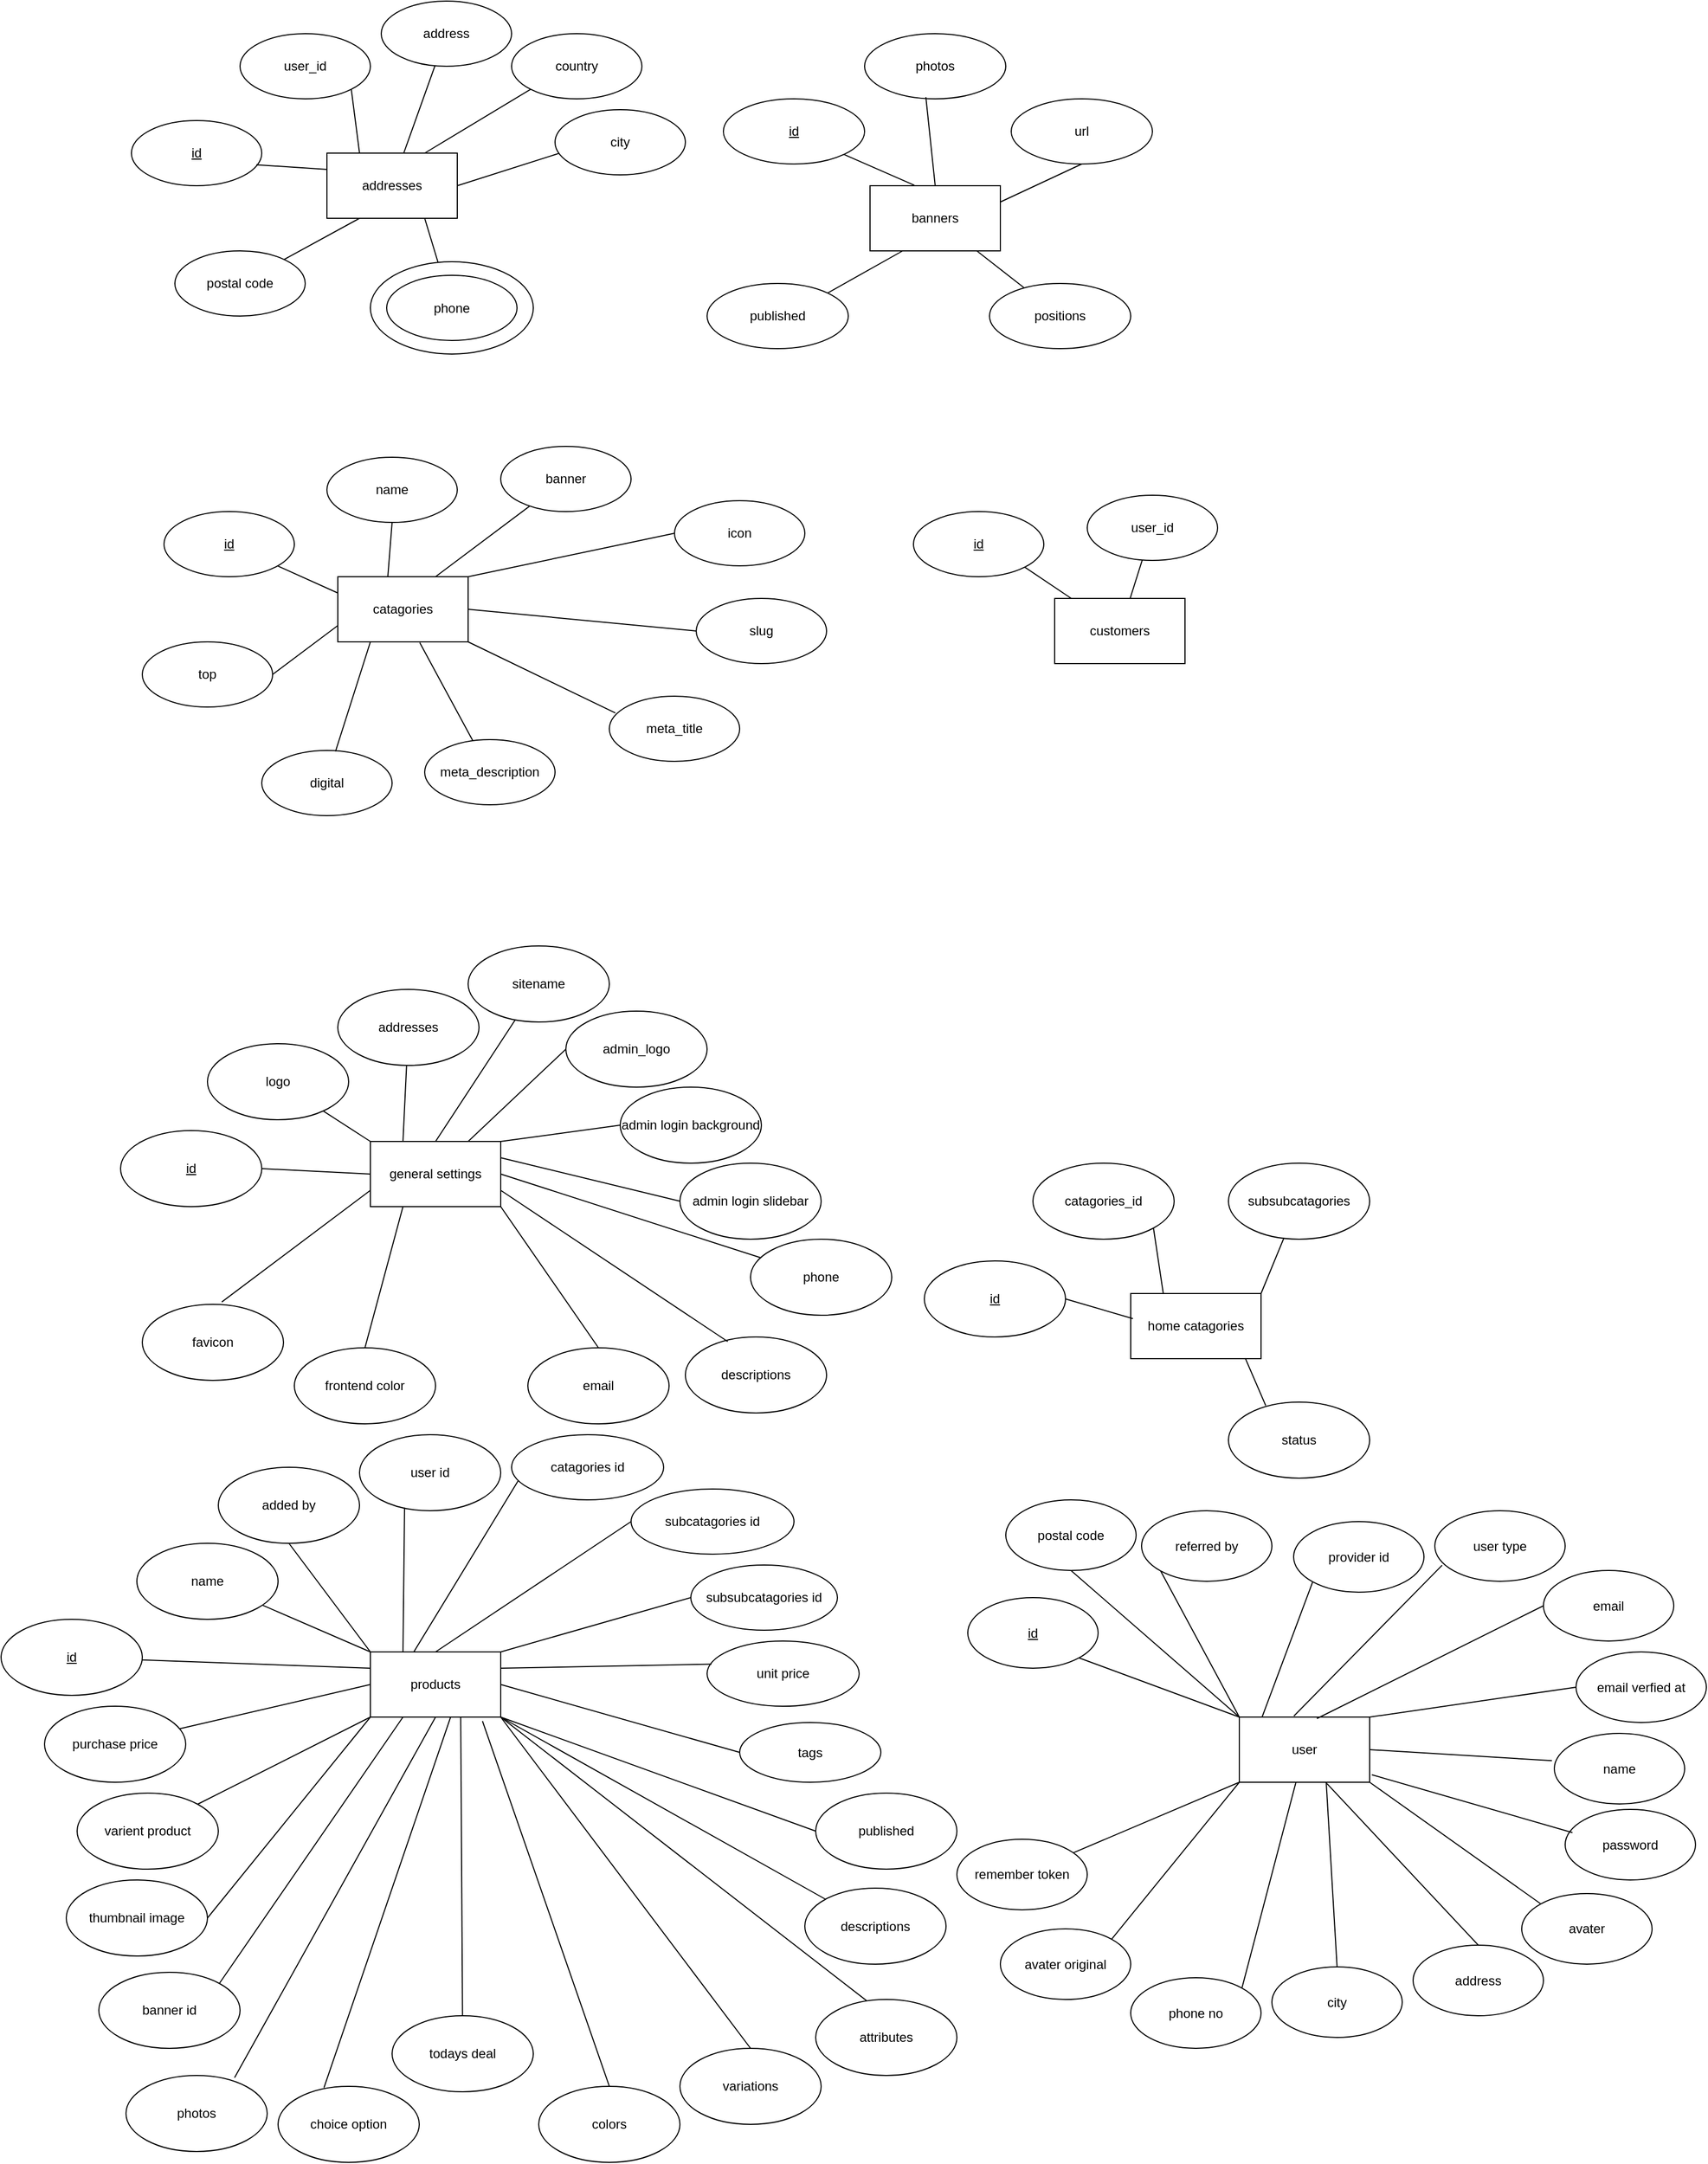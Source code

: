 <mxfile version="13.7.3" type="github">
  <diagram id="f7K92m8lPwK_zH6lzFKC" name="Page-1">
    <mxGraphModel dx="2148" dy="2531" grid="1" gridSize="10" guides="1" tooltips="1" connect="1" arrows="1" fold="1" page="1" pageScale="1" pageWidth="1200" pageHeight="1920" math="0" shadow="0">
      <root>
        <mxCell id="0" />
        <mxCell id="1" parent="0" />
        <mxCell id="Ezx1aa0zkLy5vHlaYmTx-1" value="addresses" style="rounded=0;whiteSpace=wrap;html=1;" vertex="1" parent="1">
          <mxGeometry x="210" y="110" width="120" height="60" as="geometry" />
        </mxCell>
        <mxCell id="Ezx1aa0zkLy5vHlaYmTx-2" value="&lt;u&gt;id&lt;/u&gt;" style="ellipse;whiteSpace=wrap;html=1;" vertex="1" parent="1">
          <mxGeometry x="30" y="80" width="120" height="60" as="geometry" />
        </mxCell>
        <mxCell id="Ezx1aa0zkLy5vHlaYmTx-3" value="user_id" style="ellipse;whiteSpace=wrap;html=1;" vertex="1" parent="1">
          <mxGeometry x="130" width="120" height="60" as="geometry" />
        </mxCell>
        <mxCell id="Ezx1aa0zkLy5vHlaYmTx-4" value="address" style="ellipse;whiteSpace=wrap;html=1;" vertex="1" parent="1">
          <mxGeometry x="260" y="-30" width="120" height="60" as="geometry" />
        </mxCell>
        <mxCell id="Ezx1aa0zkLy5vHlaYmTx-5" value="country" style="ellipse;whiteSpace=wrap;html=1;" vertex="1" parent="1">
          <mxGeometry x="380" width="120" height="60" as="geometry" />
        </mxCell>
        <mxCell id="Ezx1aa0zkLy5vHlaYmTx-6" value="city" style="ellipse;whiteSpace=wrap;html=1;" vertex="1" parent="1">
          <mxGeometry x="420" y="70" width="120" height="60" as="geometry" />
        </mxCell>
        <mxCell id="Ezx1aa0zkLy5vHlaYmTx-7" value="postal code" style="ellipse;whiteSpace=wrap;html=1;" vertex="1" parent="1">
          <mxGeometry x="70" y="200" width="120" height="60" as="geometry" />
        </mxCell>
        <mxCell id="Ezx1aa0zkLy5vHlaYmTx-10" value="" style="group" vertex="1" connectable="0" parent="1">
          <mxGeometry x="250" y="210" width="150" height="85" as="geometry" />
        </mxCell>
        <mxCell id="Ezx1aa0zkLy5vHlaYmTx-9" value="" style="ellipse;whiteSpace=wrap;html=1;" vertex="1" parent="Ezx1aa0zkLy5vHlaYmTx-10">
          <mxGeometry width="150" height="85" as="geometry" />
        </mxCell>
        <mxCell id="Ezx1aa0zkLy5vHlaYmTx-8" value="phone" style="ellipse;whiteSpace=wrap;html=1;" vertex="1" parent="Ezx1aa0zkLy5vHlaYmTx-10">
          <mxGeometry x="15" y="12.5" width="120" height="60" as="geometry" />
        </mxCell>
        <mxCell id="Ezx1aa0zkLy5vHlaYmTx-13" value="banners" style="rounded=0;whiteSpace=wrap;html=1;" vertex="1" parent="1">
          <mxGeometry x="710" y="140" width="120" height="60" as="geometry" />
        </mxCell>
        <mxCell id="Ezx1aa0zkLy5vHlaYmTx-14" value="&lt;u&gt;id&lt;/u&gt;" style="ellipse;whiteSpace=wrap;html=1;" vertex="1" parent="1">
          <mxGeometry x="575" y="60" width="130" height="60" as="geometry" />
        </mxCell>
        <mxCell id="Ezx1aa0zkLy5vHlaYmTx-15" value="photos" style="ellipse;whiteSpace=wrap;html=1;" vertex="1" parent="1">
          <mxGeometry x="705" width="130" height="60" as="geometry" />
        </mxCell>
        <mxCell id="Ezx1aa0zkLy5vHlaYmTx-16" value="url" style="ellipse;whiteSpace=wrap;html=1;" vertex="1" parent="1">
          <mxGeometry x="840" y="60" width="130" height="60" as="geometry" />
        </mxCell>
        <mxCell id="Ezx1aa0zkLy5vHlaYmTx-17" value="positions" style="ellipse;whiteSpace=wrap;html=1;" vertex="1" parent="1">
          <mxGeometry x="820" y="230" width="130" height="60" as="geometry" />
        </mxCell>
        <mxCell id="Ezx1aa0zkLy5vHlaYmTx-18" value="published" style="ellipse;whiteSpace=wrap;html=1;" vertex="1" parent="1">
          <mxGeometry x="560" y="230" width="130" height="60" as="geometry" />
        </mxCell>
        <mxCell id="Ezx1aa0zkLy5vHlaYmTx-19" value="catagories" style="rounded=0;whiteSpace=wrap;html=1;" vertex="1" parent="1">
          <mxGeometry x="220" y="500" width="120" height="60" as="geometry" />
        </mxCell>
        <mxCell id="Ezx1aa0zkLy5vHlaYmTx-20" value="&lt;u&gt;id&lt;/u&gt;" style="ellipse;whiteSpace=wrap;html=1;" vertex="1" parent="1">
          <mxGeometry x="60" y="440" width="120" height="60" as="geometry" />
        </mxCell>
        <mxCell id="Ezx1aa0zkLy5vHlaYmTx-21" value="name" style="ellipse;whiteSpace=wrap;html=1;" vertex="1" parent="1">
          <mxGeometry x="210" y="390" width="120" height="60" as="geometry" />
        </mxCell>
        <mxCell id="Ezx1aa0zkLy5vHlaYmTx-22" value="banner" style="ellipse;whiteSpace=wrap;html=1;" vertex="1" parent="1">
          <mxGeometry x="370" y="380" width="120" height="60" as="geometry" />
        </mxCell>
        <mxCell id="Ezx1aa0zkLy5vHlaYmTx-23" value="icon" style="ellipse;whiteSpace=wrap;html=1;" vertex="1" parent="1">
          <mxGeometry x="530" y="430" width="120" height="60" as="geometry" />
        </mxCell>
        <mxCell id="Ezx1aa0zkLy5vHlaYmTx-24" value="slug" style="ellipse;whiteSpace=wrap;html=1;" vertex="1" parent="1">
          <mxGeometry x="550" y="520" width="120" height="60" as="geometry" />
        </mxCell>
        <mxCell id="Ezx1aa0zkLy5vHlaYmTx-25" value="meta_title" style="ellipse;whiteSpace=wrap;html=1;" vertex="1" parent="1">
          <mxGeometry x="470" y="610" width="120" height="60" as="geometry" />
        </mxCell>
        <mxCell id="Ezx1aa0zkLy5vHlaYmTx-26" value="meta_description" style="ellipse;whiteSpace=wrap;html=1;" vertex="1" parent="1">
          <mxGeometry x="300" y="650" width="120" height="60" as="geometry" />
        </mxCell>
        <mxCell id="Ezx1aa0zkLy5vHlaYmTx-27" value="digital" style="ellipse;whiteSpace=wrap;html=1;" vertex="1" parent="1">
          <mxGeometry x="150" y="660" width="120" height="60" as="geometry" />
        </mxCell>
        <mxCell id="Ezx1aa0zkLy5vHlaYmTx-28" value="top" style="ellipse;whiteSpace=wrap;html=1;" vertex="1" parent="1">
          <mxGeometry x="40" y="560" width="120" height="60" as="geometry" />
        </mxCell>
        <mxCell id="Ezx1aa0zkLy5vHlaYmTx-41" value="customers" style="rounded=0;whiteSpace=wrap;html=1;" vertex="1" parent="1">
          <mxGeometry x="880" y="520" width="120" height="60" as="geometry" />
        </mxCell>
        <mxCell id="Ezx1aa0zkLy5vHlaYmTx-42" value="&lt;u&gt;id&lt;/u&gt;" style="ellipse;whiteSpace=wrap;html=1;" vertex="1" parent="1">
          <mxGeometry x="750" y="440" width="120" height="60" as="geometry" />
        </mxCell>
        <mxCell id="Ezx1aa0zkLy5vHlaYmTx-43" value="user_id" style="ellipse;whiteSpace=wrap;html=1;" vertex="1" parent="1">
          <mxGeometry x="910" y="425" width="120" height="60" as="geometry" />
        </mxCell>
        <mxCell id="Ezx1aa0zkLy5vHlaYmTx-46" value="general settings" style="rounded=0;whiteSpace=wrap;html=1;" vertex="1" parent="1">
          <mxGeometry x="250" y="1020" width="120" height="60" as="geometry" />
        </mxCell>
        <mxCell id="Ezx1aa0zkLy5vHlaYmTx-47" value="&lt;u&gt;id&lt;/u&gt;" style="ellipse;whiteSpace=wrap;html=1;" vertex="1" parent="1">
          <mxGeometry x="20" y="1010" width="130" height="70" as="geometry" />
        </mxCell>
        <mxCell id="Ezx1aa0zkLy5vHlaYmTx-48" value="logo" style="ellipse;whiteSpace=wrap;html=1;" vertex="1" parent="1">
          <mxGeometry x="100" y="930" width="130" height="70" as="geometry" />
        </mxCell>
        <mxCell id="Ezx1aa0zkLy5vHlaYmTx-49" value="addresses" style="ellipse;whiteSpace=wrap;html=1;" vertex="1" parent="1">
          <mxGeometry x="220" y="880" width="130" height="70" as="geometry" />
        </mxCell>
        <mxCell id="Ezx1aa0zkLy5vHlaYmTx-50" value="sitename" style="ellipse;whiteSpace=wrap;html=1;" vertex="1" parent="1">
          <mxGeometry x="340" y="840" width="130" height="70" as="geometry" />
        </mxCell>
        <mxCell id="Ezx1aa0zkLy5vHlaYmTx-51" value="admin login slidebar" style="ellipse;whiteSpace=wrap;html=1;" vertex="1" parent="1">
          <mxGeometry x="535" y="1040" width="130" height="70" as="geometry" />
        </mxCell>
        <mxCell id="Ezx1aa0zkLy5vHlaYmTx-52" value="admin_logo" style="ellipse;whiteSpace=wrap;html=1;" vertex="1" parent="1">
          <mxGeometry x="430" y="900" width="130" height="70" as="geometry" />
        </mxCell>
        <mxCell id="Ezx1aa0zkLy5vHlaYmTx-53" value="admin login background" style="ellipse;whiteSpace=wrap;html=1;" vertex="1" parent="1">
          <mxGeometry x="480" y="970" width="130" height="70" as="geometry" />
        </mxCell>
        <mxCell id="Ezx1aa0zkLy5vHlaYmTx-54" value="phone" style="ellipse;whiteSpace=wrap;html=1;" vertex="1" parent="1">
          <mxGeometry x="600" y="1110" width="130" height="70" as="geometry" />
        </mxCell>
        <mxCell id="Ezx1aa0zkLy5vHlaYmTx-55" value="email" style="ellipse;whiteSpace=wrap;html=1;" vertex="1" parent="1">
          <mxGeometry x="395" y="1210" width="130" height="70" as="geometry" />
        </mxCell>
        <mxCell id="Ezx1aa0zkLy5vHlaYmTx-56" value="favicon" style="ellipse;whiteSpace=wrap;html=1;" vertex="1" parent="1">
          <mxGeometry x="40" y="1170" width="130" height="70" as="geometry" />
        </mxCell>
        <mxCell id="Ezx1aa0zkLy5vHlaYmTx-57" value="frontend color" style="ellipse;whiteSpace=wrap;html=1;" vertex="1" parent="1">
          <mxGeometry x="180" y="1210" width="130" height="70" as="geometry" />
        </mxCell>
        <mxCell id="Ezx1aa0zkLy5vHlaYmTx-58" value="home catagories" style="rounded=0;whiteSpace=wrap;html=1;" vertex="1" parent="1">
          <mxGeometry x="950" y="1160" width="120" height="60" as="geometry" />
        </mxCell>
        <mxCell id="Ezx1aa0zkLy5vHlaYmTx-59" value="&lt;u&gt;id&lt;/u&gt;" style="ellipse;whiteSpace=wrap;html=1;" vertex="1" parent="1">
          <mxGeometry x="760" y="1130" width="130" height="70" as="geometry" />
        </mxCell>
        <mxCell id="Ezx1aa0zkLy5vHlaYmTx-60" value="catagories_id" style="ellipse;whiteSpace=wrap;html=1;" vertex="1" parent="1">
          <mxGeometry x="860" y="1040" width="130" height="70" as="geometry" />
        </mxCell>
        <mxCell id="Ezx1aa0zkLy5vHlaYmTx-61" value="subsubcatagories" style="ellipse;whiteSpace=wrap;html=1;" vertex="1" parent="1">
          <mxGeometry x="1040" y="1040" width="130" height="70" as="geometry" />
        </mxCell>
        <mxCell id="Ezx1aa0zkLy5vHlaYmTx-62" value="status" style="ellipse;whiteSpace=wrap;html=1;" vertex="1" parent="1">
          <mxGeometry x="1040" y="1260" width="130" height="70" as="geometry" />
        </mxCell>
        <mxCell id="Ezx1aa0zkLy5vHlaYmTx-63" value="products" style="rounded=0;whiteSpace=wrap;html=1;" vertex="1" parent="1">
          <mxGeometry x="250" y="1490" width="120" height="60" as="geometry" />
        </mxCell>
        <mxCell id="Ezx1aa0zkLy5vHlaYmTx-64" value="&lt;u&gt;id&lt;/u&gt;" style="ellipse;whiteSpace=wrap;html=1;" vertex="1" parent="1">
          <mxGeometry x="-90" y="1460" width="130" height="70" as="geometry" />
        </mxCell>
        <mxCell id="Ezx1aa0zkLy5vHlaYmTx-65" value="name" style="ellipse;whiteSpace=wrap;html=1;" vertex="1" parent="1">
          <mxGeometry x="35" y="1390" width="130" height="70" as="geometry" />
        </mxCell>
        <mxCell id="Ezx1aa0zkLy5vHlaYmTx-66" value="added by" style="ellipse;whiteSpace=wrap;html=1;" vertex="1" parent="1">
          <mxGeometry x="110" y="1320" width="130" height="70" as="geometry" />
        </mxCell>
        <mxCell id="Ezx1aa0zkLy5vHlaYmTx-67" value="user id" style="ellipse;whiteSpace=wrap;html=1;" vertex="1" parent="1">
          <mxGeometry x="240" y="1290" width="130" height="70" as="geometry" />
        </mxCell>
        <mxCell id="Ezx1aa0zkLy5vHlaYmTx-68" value="catagories id" style="ellipse;whiteSpace=wrap;html=1;" vertex="1" parent="1">
          <mxGeometry x="380" y="1290" width="140" height="60" as="geometry" />
        </mxCell>
        <mxCell id="Ezx1aa0zkLy5vHlaYmTx-69" value="subcatagories id" style="ellipse;whiteSpace=wrap;html=1;" vertex="1" parent="1">
          <mxGeometry x="490" y="1340" width="150" height="60" as="geometry" />
        </mxCell>
        <mxCell id="Ezx1aa0zkLy5vHlaYmTx-70" value="subsubcatagories id" style="ellipse;whiteSpace=wrap;html=1;" vertex="1" parent="1">
          <mxGeometry x="545" y="1410" width="135" height="60" as="geometry" />
        </mxCell>
        <mxCell id="Ezx1aa0zkLy5vHlaYmTx-71" value="unit price" style="ellipse;whiteSpace=wrap;html=1;" vertex="1" parent="1">
          <mxGeometry x="560" y="1480" width="140" height="60" as="geometry" />
        </mxCell>
        <mxCell id="Ezx1aa0zkLy5vHlaYmTx-72" value="attributes" style="ellipse;whiteSpace=wrap;html=1;" vertex="1" parent="1">
          <mxGeometry x="660" y="1810" width="130" height="70" as="geometry" />
        </mxCell>
        <mxCell id="Ezx1aa0zkLy5vHlaYmTx-73" value="colors" style="ellipse;whiteSpace=wrap;html=1;" vertex="1" parent="1">
          <mxGeometry x="405" y="1890" width="130" height="70" as="geometry" />
        </mxCell>
        <mxCell id="Ezx1aa0zkLy5vHlaYmTx-74" value="todays deal" style="ellipse;whiteSpace=wrap;html=1;" vertex="1" parent="1">
          <mxGeometry x="270" y="1825" width="130" height="70" as="geometry" />
        </mxCell>
        <mxCell id="Ezx1aa0zkLy5vHlaYmTx-75" value="photos" style="ellipse;whiteSpace=wrap;html=1;" vertex="1" parent="1">
          <mxGeometry x="25" y="1880" width="130" height="70" as="geometry" />
        </mxCell>
        <mxCell id="Ezx1aa0zkLy5vHlaYmTx-76" value="variations" style="ellipse;whiteSpace=wrap;html=1;" vertex="1" parent="1">
          <mxGeometry x="535" y="1855" width="130" height="70" as="geometry" />
        </mxCell>
        <mxCell id="Ezx1aa0zkLy5vHlaYmTx-77" value="choice option" style="ellipse;whiteSpace=wrap;html=1;" vertex="1" parent="1">
          <mxGeometry x="165" y="1890" width="130" height="70" as="geometry" />
        </mxCell>
        <mxCell id="Ezx1aa0zkLy5vHlaYmTx-78" value="published" style="ellipse;whiteSpace=wrap;html=1;" vertex="1" parent="1">
          <mxGeometry x="660" y="1620" width="130" height="70" as="geometry" />
        </mxCell>
        <mxCell id="Ezx1aa0zkLy5vHlaYmTx-79" value="varient product" style="ellipse;whiteSpace=wrap;html=1;" vertex="1" parent="1">
          <mxGeometry x="-20" y="1620" width="130" height="70" as="geometry" />
        </mxCell>
        <mxCell id="Ezx1aa0zkLy5vHlaYmTx-80" value="banner id" style="ellipse;whiteSpace=wrap;html=1;" vertex="1" parent="1">
          <mxGeometry y="1785" width="130" height="70" as="geometry" />
        </mxCell>
        <mxCell id="Ezx1aa0zkLy5vHlaYmTx-81" value="thumbnail image" style="ellipse;whiteSpace=wrap;html=1;" vertex="1" parent="1">
          <mxGeometry x="-30" y="1700" width="130" height="70" as="geometry" />
        </mxCell>
        <mxCell id="Ezx1aa0zkLy5vHlaYmTx-82" value="purchase price " style="ellipse;whiteSpace=wrap;html=1;" vertex="1" parent="1">
          <mxGeometry x="-50" y="1540" width="130" height="70" as="geometry" />
        </mxCell>
        <mxCell id="Ezx1aa0zkLy5vHlaYmTx-83" value="descriptions" style="ellipse;whiteSpace=wrap;html=1;" vertex="1" parent="1">
          <mxGeometry x="540" y="1200" width="130" height="70" as="geometry" />
        </mxCell>
        <mxCell id="Ezx1aa0zkLy5vHlaYmTx-84" value="tags" style="ellipse;whiteSpace=wrap;html=1;" vertex="1" parent="1">
          <mxGeometry x="590" y="1555" width="130" height="55" as="geometry" />
        </mxCell>
        <mxCell id="Ezx1aa0zkLy5vHlaYmTx-85" value="user" style="rounded=0;whiteSpace=wrap;html=1;" vertex="1" parent="1">
          <mxGeometry x="1050" y="1550" width="120" height="60" as="geometry" />
        </mxCell>
        <mxCell id="Ezx1aa0zkLy5vHlaYmTx-86" value="&lt;u&gt;id&lt;/u&gt;" style="ellipse;whiteSpace=wrap;html=1;" vertex="1" parent="1">
          <mxGeometry x="800" y="1440" width="120" height="65" as="geometry" />
        </mxCell>
        <mxCell id="Ezx1aa0zkLy5vHlaYmTx-87" value="postal code " style="ellipse;whiteSpace=wrap;html=1;" vertex="1" parent="1">
          <mxGeometry x="835" y="1350" width="120" height="65" as="geometry" />
        </mxCell>
        <mxCell id="Ezx1aa0zkLy5vHlaYmTx-88" value="referred by" style="ellipse;whiteSpace=wrap;html=1;" vertex="1" parent="1">
          <mxGeometry x="960" y="1360" width="120" height="65" as="geometry" />
        </mxCell>
        <mxCell id="Ezx1aa0zkLy5vHlaYmTx-89" value="provider id" style="ellipse;whiteSpace=wrap;html=1;" vertex="1" parent="1">
          <mxGeometry x="1100" y="1370" width="120" height="65" as="geometry" />
        </mxCell>
        <mxCell id="Ezx1aa0zkLy5vHlaYmTx-90" value="user type" style="ellipse;whiteSpace=wrap;html=1;" vertex="1" parent="1">
          <mxGeometry x="1230" y="1360" width="120" height="65" as="geometry" />
        </mxCell>
        <mxCell id="Ezx1aa0zkLy5vHlaYmTx-91" value="name" style="ellipse;whiteSpace=wrap;html=1;" vertex="1" parent="1">
          <mxGeometry x="1340" y="1565" width="120" height="65" as="geometry" />
        </mxCell>
        <mxCell id="Ezx1aa0zkLy5vHlaYmTx-92" value="avater" style="ellipse;whiteSpace=wrap;html=1;" vertex="1" parent="1">
          <mxGeometry x="1310" y="1712.5" width="120" height="65" as="geometry" />
        </mxCell>
        <mxCell id="Ezx1aa0zkLy5vHlaYmTx-93" value="address" style="ellipse;whiteSpace=wrap;html=1;" vertex="1" parent="1">
          <mxGeometry x="1210" y="1760" width="120" height="65" as="geometry" />
        </mxCell>
        <mxCell id="Ezx1aa0zkLy5vHlaYmTx-94" value="city" style="ellipse;whiteSpace=wrap;html=1;" vertex="1" parent="1">
          <mxGeometry x="1080" y="1780" width="120" height="65" as="geometry" />
        </mxCell>
        <mxCell id="Ezx1aa0zkLy5vHlaYmTx-95" value="remember token" style="ellipse;whiteSpace=wrap;html=1;" vertex="1" parent="1">
          <mxGeometry x="790" y="1662.5" width="120" height="65" as="geometry" />
        </mxCell>
        <mxCell id="Ezx1aa0zkLy5vHlaYmTx-96" value="phone no" style="ellipse;whiteSpace=wrap;html=1;" vertex="1" parent="1">
          <mxGeometry x="950" y="1790" width="120" height="65" as="geometry" />
        </mxCell>
        <mxCell id="Ezx1aa0zkLy5vHlaYmTx-97" value="avater original" style="ellipse;whiteSpace=wrap;html=1;" vertex="1" parent="1">
          <mxGeometry x="830" y="1745" width="120" height="65" as="geometry" />
        </mxCell>
        <mxCell id="Ezx1aa0zkLy5vHlaYmTx-99" value="email verfied at" style="ellipse;whiteSpace=wrap;html=1;" vertex="1" parent="1">
          <mxGeometry x="1360" y="1490" width="120" height="65" as="geometry" />
        </mxCell>
        <mxCell id="Ezx1aa0zkLy5vHlaYmTx-100" value="email" style="ellipse;whiteSpace=wrap;html=1;" vertex="1" parent="1">
          <mxGeometry x="1330" y="1415" width="120" height="65" as="geometry" />
        </mxCell>
        <mxCell id="Ezx1aa0zkLy5vHlaYmTx-101" value="password" style="ellipse;whiteSpace=wrap;html=1;" vertex="1" parent="1">
          <mxGeometry x="1350" y="1635" width="120" height="65" as="geometry" />
        </mxCell>
        <mxCell id="Ezx1aa0zkLy5vHlaYmTx-109" value="" style="endArrow=none;html=1;entryX=0.75;entryY=1;entryDx=0;entryDy=0;" edge="1" parent="1" source="Ezx1aa0zkLy5vHlaYmTx-9" target="Ezx1aa0zkLy5vHlaYmTx-1">
          <mxGeometry width="50" height="50" relative="1" as="geometry">
            <mxPoint x="390" y="310" as="sourcePoint" />
            <mxPoint x="440" y="260" as="targetPoint" />
          </mxGeometry>
        </mxCell>
        <mxCell id="Ezx1aa0zkLy5vHlaYmTx-110" value="" style="endArrow=none;html=1;entryX=0.25;entryY=1;entryDx=0;entryDy=0;" edge="1" parent="1" source="Ezx1aa0zkLy5vHlaYmTx-7" target="Ezx1aa0zkLy5vHlaYmTx-1">
          <mxGeometry width="50" height="50" relative="1" as="geometry">
            <mxPoint x="390" y="310" as="sourcePoint" />
            <mxPoint x="440" y="260" as="targetPoint" />
          </mxGeometry>
        </mxCell>
        <mxCell id="Ezx1aa0zkLy5vHlaYmTx-111" value="" style="endArrow=none;html=1;entryX=0;entryY=0.25;entryDx=0;entryDy=0;exitX=0.958;exitY=0.679;exitDx=0;exitDy=0;exitPerimeter=0;" edge="1" parent="1" source="Ezx1aa0zkLy5vHlaYmTx-2" target="Ezx1aa0zkLy5vHlaYmTx-1">
          <mxGeometry width="50" height="50" relative="1" as="geometry">
            <mxPoint x="150" y="150" as="sourcePoint" />
            <mxPoint x="200" y="100" as="targetPoint" />
          </mxGeometry>
        </mxCell>
        <mxCell id="Ezx1aa0zkLy5vHlaYmTx-112" value="" style="endArrow=none;html=1;entryX=0.031;entryY=0.67;entryDx=0;entryDy=0;entryPerimeter=0;exitX=1;exitY=0.5;exitDx=0;exitDy=0;" edge="1" parent="1" source="Ezx1aa0zkLy5vHlaYmTx-1" target="Ezx1aa0zkLy5vHlaYmTx-6">
          <mxGeometry width="50" height="50" relative="1" as="geometry">
            <mxPoint x="390" y="310" as="sourcePoint" />
            <mxPoint x="440" y="260" as="targetPoint" />
          </mxGeometry>
        </mxCell>
        <mxCell id="Ezx1aa0zkLy5vHlaYmTx-113" value="" style="endArrow=none;html=1;entryX=0;entryY=1;entryDx=0;entryDy=0;exitX=0.75;exitY=0;exitDx=0;exitDy=0;" edge="1" parent="1" source="Ezx1aa0zkLy5vHlaYmTx-1" target="Ezx1aa0zkLy5vHlaYmTx-5">
          <mxGeometry width="50" height="50" relative="1" as="geometry">
            <mxPoint x="390" y="310" as="sourcePoint" />
            <mxPoint x="440" y="260" as="targetPoint" />
          </mxGeometry>
        </mxCell>
        <mxCell id="Ezx1aa0zkLy5vHlaYmTx-114" value="" style="endArrow=none;html=1;entryX=1;entryY=1;entryDx=0;entryDy=0;exitX=0.25;exitY=0;exitDx=0;exitDy=0;" edge="1" parent="1" source="Ezx1aa0zkLy5vHlaYmTx-1" target="Ezx1aa0zkLy5vHlaYmTx-3">
          <mxGeometry width="50" height="50" relative="1" as="geometry">
            <mxPoint x="390" y="310" as="sourcePoint" />
            <mxPoint x="440" y="260" as="targetPoint" />
          </mxGeometry>
        </mxCell>
        <mxCell id="Ezx1aa0zkLy5vHlaYmTx-115" value="" style="endArrow=none;html=1;" edge="1" parent="1" source="Ezx1aa0zkLy5vHlaYmTx-1" target="Ezx1aa0zkLy5vHlaYmTx-4">
          <mxGeometry width="50" height="50" relative="1" as="geometry">
            <mxPoint x="390" y="310" as="sourcePoint" />
            <mxPoint x="440" y="260" as="targetPoint" />
          </mxGeometry>
        </mxCell>
        <mxCell id="Ezx1aa0zkLy5vHlaYmTx-116" value="" style="endArrow=none;html=1;entryX=0.25;entryY=1;entryDx=0;entryDy=0;exitX=1;exitY=0;exitDx=0;exitDy=0;" edge="1" parent="1" source="Ezx1aa0zkLy5vHlaYmTx-18" target="Ezx1aa0zkLy5vHlaYmTx-13">
          <mxGeometry width="50" height="50" relative="1" as="geometry">
            <mxPoint x="660" y="250" as="sourcePoint" />
            <mxPoint x="710" y="200" as="targetPoint" />
          </mxGeometry>
        </mxCell>
        <mxCell id="Ezx1aa0zkLy5vHlaYmTx-117" value="" style="endArrow=none;html=1;" edge="1" parent="1" source="Ezx1aa0zkLy5vHlaYmTx-17" target="Ezx1aa0zkLy5vHlaYmTx-13">
          <mxGeometry width="50" height="50" relative="1" as="geometry">
            <mxPoint x="830" y="310" as="sourcePoint" />
            <mxPoint x="880" y="260" as="targetPoint" />
          </mxGeometry>
        </mxCell>
        <mxCell id="Ezx1aa0zkLy5vHlaYmTx-118" value="" style="endArrow=none;html=1;entryX=1;entryY=0.25;entryDx=0;entryDy=0;exitX=0.5;exitY=1;exitDx=0;exitDy=0;" edge="1" parent="1" source="Ezx1aa0zkLy5vHlaYmTx-16" target="Ezx1aa0zkLy5vHlaYmTx-13">
          <mxGeometry width="50" height="50" relative="1" as="geometry">
            <mxPoint x="830" y="310" as="sourcePoint" />
            <mxPoint x="880" y="260" as="targetPoint" />
          </mxGeometry>
        </mxCell>
        <mxCell id="Ezx1aa0zkLy5vHlaYmTx-119" value="" style="endArrow=none;html=1;exitX=1;exitY=1;exitDx=0;exitDy=0;entryX=0.34;entryY=-0.007;entryDx=0;entryDy=0;entryPerimeter=0;" edge="1" parent="1" source="Ezx1aa0zkLy5vHlaYmTx-14" target="Ezx1aa0zkLy5vHlaYmTx-13">
          <mxGeometry width="50" height="50" relative="1" as="geometry">
            <mxPoint x="830" y="310" as="sourcePoint" />
            <mxPoint x="880" y="260" as="targetPoint" />
          </mxGeometry>
        </mxCell>
        <mxCell id="Ezx1aa0zkLy5vHlaYmTx-120" value="" style="endArrow=none;html=1;entryX=0.434;entryY=0.974;entryDx=0;entryDy=0;entryPerimeter=0;exitX=0.5;exitY=0;exitDx=0;exitDy=0;" edge="1" parent="1" source="Ezx1aa0zkLy5vHlaYmTx-13" target="Ezx1aa0zkLy5vHlaYmTx-15">
          <mxGeometry width="50" height="50" relative="1" as="geometry">
            <mxPoint x="745" y="110" as="sourcePoint" />
            <mxPoint x="795" y="60" as="targetPoint" />
          </mxGeometry>
        </mxCell>
        <mxCell id="Ezx1aa0zkLy5vHlaYmTx-121" value="" style="endArrow=none;html=1;entryX=1;entryY=1;entryDx=0;entryDy=0;" edge="1" parent="1" source="Ezx1aa0zkLy5vHlaYmTx-41" target="Ezx1aa0zkLy5vHlaYmTx-42">
          <mxGeometry width="50" height="50" relative="1" as="geometry">
            <mxPoint x="830" y="700" as="sourcePoint" />
            <mxPoint x="880" y="650" as="targetPoint" />
          </mxGeometry>
        </mxCell>
        <mxCell id="Ezx1aa0zkLy5vHlaYmTx-122" value="" style="endArrow=none;html=1;" edge="1" parent="1" source="Ezx1aa0zkLy5vHlaYmTx-41" target="Ezx1aa0zkLy5vHlaYmTx-43">
          <mxGeometry width="50" height="50" relative="1" as="geometry">
            <mxPoint x="830" y="700" as="sourcePoint" />
            <mxPoint x="880" y="650" as="targetPoint" />
          </mxGeometry>
        </mxCell>
        <mxCell id="Ezx1aa0zkLy5vHlaYmTx-123" value="" style="endArrow=none;html=1;entryX=0;entryY=0.5;entryDx=0;entryDy=0;exitX=1;exitY=0.5;exitDx=0;exitDy=0;" edge="1" parent="1" source="Ezx1aa0zkLy5vHlaYmTx-47" target="Ezx1aa0zkLy5vHlaYmTx-46">
          <mxGeometry width="50" height="50" relative="1" as="geometry">
            <mxPoint x="180" y="1100" as="sourcePoint" />
            <mxPoint x="230" y="1050" as="targetPoint" />
          </mxGeometry>
        </mxCell>
        <mxCell id="Ezx1aa0zkLy5vHlaYmTx-124" value="" style="endArrow=none;html=1;exitX=0;exitY=0;exitDx=0;exitDy=0;" edge="1" parent="1" source="Ezx1aa0zkLy5vHlaYmTx-46" target="Ezx1aa0zkLy5vHlaYmTx-48">
          <mxGeometry width="50" height="50" relative="1" as="geometry">
            <mxPoint x="330" y="1090" as="sourcePoint" />
            <mxPoint x="380" y="1040" as="targetPoint" />
          </mxGeometry>
        </mxCell>
        <mxCell id="Ezx1aa0zkLy5vHlaYmTx-125" value="" style="endArrow=none;html=1;exitX=0.25;exitY=0;exitDx=0;exitDy=0;" edge="1" parent="1" source="Ezx1aa0zkLy5vHlaYmTx-46" target="Ezx1aa0zkLy5vHlaYmTx-49">
          <mxGeometry width="50" height="50" relative="1" as="geometry">
            <mxPoint x="330" y="1090" as="sourcePoint" />
            <mxPoint x="380" y="1040" as="targetPoint" />
          </mxGeometry>
        </mxCell>
        <mxCell id="Ezx1aa0zkLy5vHlaYmTx-126" value="" style="endArrow=none;html=1;exitX=0.5;exitY=0;exitDx=0;exitDy=0;" edge="1" parent="1" source="Ezx1aa0zkLy5vHlaYmTx-46" target="Ezx1aa0zkLy5vHlaYmTx-50">
          <mxGeometry width="50" height="50" relative="1" as="geometry">
            <mxPoint x="335" y="980" as="sourcePoint" />
            <mxPoint x="385" y="930" as="targetPoint" />
          </mxGeometry>
        </mxCell>
        <mxCell id="Ezx1aa0zkLy5vHlaYmTx-127" value="" style="endArrow=none;html=1;exitX=0.75;exitY=0;exitDx=0;exitDy=0;entryX=0;entryY=0.5;entryDx=0;entryDy=0;" edge="1" parent="1" source="Ezx1aa0zkLy5vHlaYmTx-46" target="Ezx1aa0zkLy5vHlaYmTx-52">
          <mxGeometry width="50" height="50" relative="1" as="geometry">
            <mxPoint x="390" y="1020" as="sourcePoint" />
            <mxPoint x="440" y="970" as="targetPoint" />
          </mxGeometry>
        </mxCell>
        <mxCell id="Ezx1aa0zkLy5vHlaYmTx-128" value="" style="endArrow=none;html=1;entryX=0;entryY=0.5;entryDx=0;entryDy=0;exitX=1;exitY=0;exitDx=0;exitDy=0;" edge="1" parent="1" source="Ezx1aa0zkLy5vHlaYmTx-46" target="Ezx1aa0zkLy5vHlaYmTx-53">
          <mxGeometry width="50" height="50" relative="1" as="geometry">
            <mxPoint x="400" y="1060" as="sourcePoint" />
            <mxPoint x="450" y="1010" as="targetPoint" />
          </mxGeometry>
        </mxCell>
        <mxCell id="Ezx1aa0zkLy5vHlaYmTx-129" value="" style="endArrow=none;html=1;entryX=0;entryY=0.5;entryDx=0;entryDy=0;exitX=1;exitY=0.25;exitDx=0;exitDy=0;" edge="1" parent="1" source="Ezx1aa0zkLy5vHlaYmTx-46" target="Ezx1aa0zkLy5vHlaYmTx-51">
          <mxGeometry width="50" height="50" relative="1" as="geometry">
            <mxPoint x="330" y="1190" as="sourcePoint" />
            <mxPoint x="380" y="1140" as="targetPoint" />
          </mxGeometry>
        </mxCell>
        <mxCell id="Ezx1aa0zkLy5vHlaYmTx-130" value="" style="endArrow=none;html=1;entryX=1;entryY=0.5;entryDx=0;entryDy=0;" edge="1" parent="1" source="Ezx1aa0zkLy5vHlaYmTx-54" target="Ezx1aa0zkLy5vHlaYmTx-46">
          <mxGeometry width="50" height="50" relative="1" as="geometry">
            <mxPoint x="330" y="1190" as="sourcePoint" />
            <mxPoint x="380" y="1140" as="targetPoint" />
          </mxGeometry>
        </mxCell>
        <mxCell id="Ezx1aa0zkLy5vHlaYmTx-131" value="" style="endArrow=none;html=1;entryX=0.3;entryY=0.061;entryDx=0;entryDy=0;entryPerimeter=0;exitX=1;exitY=0.75;exitDx=0;exitDy=0;" edge="1" parent="1" source="Ezx1aa0zkLy5vHlaYmTx-46" target="Ezx1aa0zkLy5vHlaYmTx-83">
          <mxGeometry width="50" height="50" relative="1" as="geometry">
            <mxPoint x="330" y="1300" as="sourcePoint" />
            <mxPoint x="380" y="1250" as="targetPoint" />
          </mxGeometry>
        </mxCell>
        <mxCell id="Ezx1aa0zkLy5vHlaYmTx-132" value="" style="endArrow=none;html=1;entryX=0.5;entryY=0;entryDx=0;entryDy=0;exitX=1;exitY=1;exitDx=0;exitDy=0;" edge="1" parent="1" source="Ezx1aa0zkLy5vHlaYmTx-46" target="Ezx1aa0zkLy5vHlaYmTx-55">
          <mxGeometry width="50" height="50" relative="1" as="geometry">
            <mxPoint x="330" y="1300" as="sourcePoint" />
            <mxPoint x="380" y="1250" as="targetPoint" />
          </mxGeometry>
        </mxCell>
        <mxCell id="Ezx1aa0zkLy5vHlaYmTx-133" value="" style="endArrow=none;html=1;entryX=0.25;entryY=1;entryDx=0;entryDy=0;exitX=0.5;exitY=0;exitDx=0;exitDy=0;" edge="1" parent="1" source="Ezx1aa0zkLy5vHlaYmTx-57" target="Ezx1aa0zkLy5vHlaYmTx-46">
          <mxGeometry width="50" height="50" relative="1" as="geometry">
            <mxPoint x="330" y="1300" as="sourcePoint" />
            <mxPoint x="380" y="1250" as="targetPoint" />
          </mxGeometry>
        </mxCell>
        <mxCell id="Ezx1aa0zkLy5vHlaYmTx-134" value="" style="endArrow=none;html=1;entryX=0;entryY=0.75;entryDx=0;entryDy=0;exitX=0.563;exitY=-0.031;exitDx=0;exitDy=0;exitPerimeter=0;" edge="1" parent="1" source="Ezx1aa0zkLy5vHlaYmTx-56" target="Ezx1aa0zkLy5vHlaYmTx-46">
          <mxGeometry width="50" height="50" relative="1" as="geometry">
            <mxPoint x="130" y="1180" as="sourcePoint" />
            <mxPoint x="180" y="1130" as="targetPoint" />
          </mxGeometry>
        </mxCell>
        <mxCell id="Ezx1aa0zkLy5vHlaYmTx-135" value="" style="endArrow=none;html=1;exitX=0;exitY=0.25;exitDx=0;exitDy=0;" edge="1" parent="1" source="Ezx1aa0zkLy5vHlaYmTx-63" target="Ezx1aa0zkLy5vHlaYmTx-64">
          <mxGeometry width="50" height="50" relative="1" as="geometry">
            <mxPoint x="260" y="1492.5" as="sourcePoint" />
            <mxPoint x="310" y="1442.5" as="targetPoint" />
          </mxGeometry>
        </mxCell>
        <mxCell id="Ezx1aa0zkLy5vHlaYmTx-136" value="" style="endArrow=none;html=1;entryX=0.879;entryY=0.993;entryDx=0;entryDy=0;entryPerimeter=0;exitX=0.264;exitY=0.045;exitDx=0;exitDy=0;exitPerimeter=0;" edge="1" parent="1" source="Ezx1aa0zkLy5vHlaYmTx-62" target="Ezx1aa0zkLy5vHlaYmTx-58">
          <mxGeometry width="50" height="50" relative="1" as="geometry">
            <mxPoint x="1090" y="1260" as="sourcePoint" />
            <mxPoint x="1140" y="1210" as="targetPoint" />
          </mxGeometry>
        </mxCell>
        <mxCell id="Ezx1aa0zkLy5vHlaYmTx-137" value="" style="endArrow=none;html=1;exitX=1;exitY=0;exitDx=0;exitDy=0;" edge="1" parent="1" source="Ezx1aa0zkLy5vHlaYmTx-58" target="Ezx1aa0zkLy5vHlaYmTx-61">
          <mxGeometry width="50" height="50" relative="1" as="geometry">
            <mxPoint x="1090" y="1260" as="sourcePoint" />
            <mxPoint x="1140" y="1210" as="targetPoint" />
          </mxGeometry>
        </mxCell>
        <mxCell id="Ezx1aa0zkLy5vHlaYmTx-139" value="" style="endArrow=none;html=1;entryX=1;entryY=1;entryDx=0;entryDy=0;exitX=0.25;exitY=0;exitDx=0;exitDy=0;" edge="1" parent="1" source="Ezx1aa0zkLy5vHlaYmTx-58" target="Ezx1aa0zkLy5vHlaYmTx-60">
          <mxGeometry width="50" height="50" relative="1" as="geometry">
            <mxPoint x="1090" y="1260" as="sourcePoint" />
            <mxPoint x="1150" y="1190" as="targetPoint" />
          </mxGeometry>
        </mxCell>
        <mxCell id="Ezx1aa0zkLy5vHlaYmTx-140" value="" style="endArrow=none;html=1;entryX=0.017;entryY=0.385;entryDx=0;entryDy=0;entryPerimeter=0;exitX=1;exitY=0.5;exitDx=0;exitDy=0;" edge="1" parent="1" source="Ezx1aa0zkLy5vHlaYmTx-59" target="Ezx1aa0zkLy5vHlaYmTx-58">
          <mxGeometry width="50" height="50" relative="1" as="geometry">
            <mxPoint x="885" y="1220" as="sourcePoint" />
            <mxPoint x="935" y="1170" as="targetPoint" />
          </mxGeometry>
        </mxCell>
        <mxCell id="Ezx1aa0zkLy5vHlaYmTx-142" value="" style="endArrow=none;html=1;entryX=1;entryY=1;entryDx=0;entryDy=0;exitX=0;exitY=0;exitDx=0;exitDy=0;" edge="1" parent="1" source="Ezx1aa0zkLy5vHlaYmTx-85" target="Ezx1aa0zkLy5vHlaYmTx-86">
          <mxGeometry width="50" height="50" relative="1" as="geometry">
            <mxPoint x="1090" y="1540" as="sourcePoint" />
            <mxPoint x="1140" y="1490" as="targetPoint" />
          </mxGeometry>
        </mxCell>
        <mxCell id="Ezx1aa0zkLy5vHlaYmTx-143" value="" style="endArrow=none;html=1;entryX=0.5;entryY=1;entryDx=0;entryDy=0;exitX=0;exitY=0;exitDx=0;exitDy=0;" edge="1" parent="1" source="Ezx1aa0zkLy5vHlaYmTx-85" target="Ezx1aa0zkLy5vHlaYmTx-87">
          <mxGeometry width="50" height="50" relative="1" as="geometry">
            <mxPoint x="1090" y="1540" as="sourcePoint" />
            <mxPoint x="1140" y="1490" as="targetPoint" />
          </mxGeometry>
        </mxCell>
        <mxCell id="Ezx1aa0zkLy5vHlaYmTx-144" value="" style="endArrow=none;html=1;entryX=0;entryY=1;entryDx=0;entryDy=0;exitX=0;exitY=0;exitDx=0;exitDy=0;" edge="1" parent="1" source="Ezx1aa0zkLy5vHlaYmTx-85" target="Ezx1aa0zkLy5vHlaYmTx-88">
          <mxGeometry width="50" height="50" relative="1" as="geometry">
            <mxPoint x="1090" y="1540" as="sourcePoint" />
            <mxPoint x="1140" y="1490" as="targetPoint" />
          </mxGeometry>
        </mxCell>
        <mxCell id="Ezx1aa0zkLy5vHlaYmTx-145" value="" style="endArrow=none;html=1;entryX=0;entryY=1;entryDx=0;entryDy=0;exitX=0.174;exitY=0.003;exitDx=0;exitDy=0;exitPerimeter=0;" edge="1" parent="1" source="Ezx1aa0zkLy5vHlaYmTx-85" target="Ezx1aa0zkLy5vHlaYmTx-89">
          <mxGeometry width="50" height="50" relative="1" as="geometry">
            <mxPoint x="1090" y="1540" as="sourcePoint" />
            <mxPoint x="1140" y="1490" as="targetPoint" />
          </mxGeometry>
        </mxCell>
        <mxCell id="Ezx1aa0zkLy5vHlaYmTx-146" value="" style="endArrow=none;html=1;entryX=0.056;entryY=0.772;entryDx=0;entryDy=0;exitX=0.419;exitY=-0.017;exitDx=0;exitDy=0;exitPerimeter=0;entryPerimeter=0;" edge="1" parent="1" source="Ezx1aa0zkLy5vHlaYmTx-85" target="Ezx1aa0zkLy5vHlaYmTx-90">
          <mxGeometry width="50" height="50" relative="1" as="geometry">
            <mxPoint x="1090" y="1540" as="sourcePoint" />
            <mxPoint x="1140" y="1490" as="targetPoint" />
          </mxGeometry>
        </mxCell>
        <mxCell id="Ezx1aa0zkLy5vHlaYmTx-147" value="" style="endArrow=none;html=1;entryX=0;entryY=0.5;entryDx=0;entryDy=0;exitX=0.595;exitY=0.023;exitDx=0;exitDy=0;exitPerimeter=0;" edge="1" parent="1" source="Ezx1aa0zkLy5vHlaYmTx-85" target="Ezx1aa0zkLy5vHlaYmTx-100">
          <mxGeometry width="50" height="50" relative="1" as="geometry">
            <mxPoint x="1090" y="1540" as="sourcePoint" />
            <mxPoint x="1140" y="1490" as="targetPoint" />
          </mxGeometry>
        </mxCell>
        <mxCell id="Ezx1aa0zkLy5vHlaYmTx-148" value="" style="endArrow=none;html=1;entryX=0;entryY=0.5;entryDx=0;entryDy=0;exitX=1;exitY=0;exitDx=0;exitDy=0;" edge="1" parent="1" source="Ezx1aa0zkLy5vHlaYmTx-85" target="Ezx1aa0zkLy5vHlaYmTx-99">
          <mxGeometry width="50" height="50" relative="1" as="geometry">
            <mxPoint x="1090" y="1690" as="sourcePoint" />
            <mxPoint x="1140" y="1640" as="targetPoint" />
          </mxGeometry>
        </mxCell>
        <mxCell id="Ezx1aa0zkLy5vHlaYmTx-149" value="" style="endArrow=none;html=1;entryX=-0.018;entryY=0.387;entryDx=0;entryDy=0;entryPerimeter=0;exitX=1;exitY=0.5;exitDx=0;exitDy=0;" edge="1" parent="1" source="Ezx1aa0zkLy5vHlaYmTx-85" target="Ezx1aa0zkLy5vHlaYmTx-91">
          <mxGeometry width="50" height="50" relative="1" as="geometry">
            <mxPoint x="1090" y="1690" as="sourcePoint" />
            <mxPoint x="1140" y="1640" as="targetPoint" />
          </mxGeometry>
        </mxCell>
        <mxCell id="Ezx1aa0zkLy5vHlaYmTx-150" value="" style="endArrow=none;html=1;entryX=0.056;entryY=0.329;entryDx=0;entryDy=0;entryPerimeter=0;exitX=1.017;exitY=0.885;exitDx=0;exitDy=0;exitPerimeter=0;" edge="1" parent="1" source="Ezx1aa0zkLy5vHlaYmTx-85" target="Ezx1aa0zkLy5vHlaYmTx-101">
          <mxGeometry width="50" height="50" relative="1" as="geometry">
            <mxPoint x="1090" y="1690" as="sourcePoint" />
            <mxPoint x="1140" y="1640" as="targetPoint" />
          </mxGeometry>
        </mxCell>
        <mxCell id="Ezx1aa0zkLy5vHlaYmTx-151" value="" style="endArrow=none;html=1;entryX=0;entryY=0;entryDx=0;entryDy=0;exitX=1;exitY=1;exitDx=0;exitDy=0;" edge="1" parent="1" source="Ezx1aa0zkLy5vHlaYmTx-85" target="Ezx1aa0zkLy5vHlaYmTx-92">
          <mxGeometry width="50" height="50" relative="1" as="geometry">
            <mxPoint x="1090" y="1690" as="sourcePoint" />
            <mxPoint x="1140" y="1640" as="targetPoint" />
          </mxGeometry>
        </mxCell>
        <mxCell id="Ezx1aa0zkLy5vHlaYmTx-152" value="" style="endArrow=none;html=1;entryX=0.5;entryY=0;entryDx=0;entryDy=0;exitX=0.664;exitY=1.003;exitDx=0;exitDy=0;exitPerimeter=0;" edge="1" parent="1" source="Ezx1aa0zkLy5vHlaYmTx-85" target="Ezx1aa0zkLy5vHlaYmTx-93">
          <mxGeometry width="50" height="50" relative="1" as="geometry">
            <mxPoint x="1090" y="1690" as="sourcePoint" />
            <mxPoint x="1140" y="1640" as="targetPoint" />
          </mxGeometry>
        </mxCell>
        <mxCell id="Ezx1aa0zkLy5vHlaYmTx-153" value="" style="endArrow=none;html=1;exitX=0.5;exitY=0;exitDx=0;exitDy=0;" edge="1" parent="1" source="Ezx1aa0zkLy5vHlaYmTx-94">
          <mxGeometry width="50" height="50" relative="1" as="geometry">
            <mxPoint x="1090" y="1690" as="sourcePoint" />
            <mxPoint x="1130" y="1610" as="targetPoint" />
          </mxGeometry>
        </mxCell>
        <mxCell id="Ezx1aa0zkLy5vHlaYmTx-154" value="" style="endArrow=none;html=1;exitX=1;exitY=0;exitDx=0;exitDy=0;" edge="1" parent="1" source="Ezx1aa0zkLy5vHlaYmTx-96" target="Ezx1aa0zkLy5vHlaYmTx-85">
          <mxGeometry width="50" height="50" relative="1" as="geometry">
            <mxPoint x="1090" y="1760" as="sourcePoint" />
            <mxPoint x="1140" y="1710" as="targetPoint" />
          </mxGeometry>
        </mxCell>
        <mxCell id="Ezx1aa0zkLy5vHlaYmTx-155" value="" style="endArrow=none;html=1;entryX=0;entryY=1;entryDx=0;entryDy=0;exitX=1;exitY=0;exitDx=0;exitDy=0;" edge="1" parent="1" source="Ezx1aa0zkLy5vHlaYmTx-97" target="Ezx1aa0zkLy5vHlaYmTx-85">
          <mxGeometry width="50" height="50" relative="1" as="geometry">
            <mxPoint x="960" y="1720" as="sourcePoint" />
            <mxPoint x="1140" y="1710" as="targetPoint" />
          </mxGeometry>
        </mxCell>
        <mxCell id="Ezx1aa0zkLy5vHlaYmTx-158" value="" style="endArrow=none;html=1;entryX=0;entryY=1;entryDx=0;entryDy=0;" edge="1" parent="1" source="Ezx1aa0zkLy5vHlaYmTx-95" target="Ezx1aa0zkLy5vHlaYmTx-85">
          <mxGeometry width="50" height="50" relative="1" as="geometry">
            <mxPoint x="930" y="1670" as="sourcePoint" />
            <mxPoint x="980" y="1620" as="targetPoint" />
          </mxGeometry>
        </mxCell>
        <mxCell id="Ezx1aa0zkLy5vHlaYmTx-160" value="" style="endArrow=none;html=1;exitX=0;exitY=0;exitDx=0;exitDy=0;" edge="1" parent="1" source="Ezx1aa0zkLy5vHlaYmTx-63" target="Ezx1aa0zkLy5vHlaYmTx-65">
          <mxGeometry width="50" height="50" relative="1" as="geometry">
            <mxPoint x="210" y="1480" as="sourcePoint" />
            <mxPoint x="260" y="1430" as="targetPoint" />
          </mxGeometry>
        </mxCell>
        <mxCell id="Ezx1aa0zkLy5vHlaYmTx-161" value="" style="endArrow=none;html=1;entryX=0.5;entryY=1;entryDx=0;entryDy=0;" edge="1" parent="1" target="Ezx1aa0zkLy5vHlaYmTx-66">
          <mxGeometry width="50" height="50" relative="1" as="geometry">
            <mxPoint x="250" y="1490" as="sourcePoint" />
            <mxPoint x="270" y="1400" as="targetPoint" />
          </mxGeometry>
        </mxCell>
        <mxCell id="Ezx1aa0zkLy5vHlaYmTx-162" value="" style="endArrow=none;html=1;entryX=0.319;entryY=0.961;entryDx=0;entryDy=0;exitX=0.25;exitY=0;exitDx=0;exitDy=0;entryPerimeter=0;" edge="1" parent="1" source="Ezx1aa0zkLy5vHlaYmTx-63" target="Ezx1aa0zkLy5vHlaYmTx-67">
          <mxGeometry width="50" height="50" relative="1" as="geometry">
            <mxPoint x="285" y="1475" as="sourcePoint" />
            <mxPoint x="335" y="1425" as="targetPoint" />
          </mxGeometry>
        </mxCell>
        <mxCell id="Ezx1aa0zkLy5vHlaYmTx-163" value="" style="endArrow=none;html=1;entryX=0.045;entryY=0.7;entryDx=0;entryDy=0;entryPerimeter=0;" edge="1" parent="1" target="Ezx1aa0zkLy5vHlaYmTx-68">
          <mxGeometry width="50" height="50" relative="1" as="geometry">
            <mxPoint x="290" y="1490" as="sourcePoint" />
            <mxPoint x="340" y="1440" as="targetPoint" />
          </mxGeometry>
        </mxCell>
        <mxCell id="Ezx1aa0zkLy5vHlaYmTx-164" value="" style="endArrow=none;html=1;entryX=0;entryY=0.5;entryDx=0;entryDy=0;exitX=0.5;exitY=0;exitDx=0;exitDy=0;" edge="1" parent="1" source="Ezx1aa0zkLy5vHlaYmTx-63" target="Ezx1aa0zkLy5vHlaYmTx-69">
          <mxGeometry width="50" height="50" relative="1" as="geometry">
            <mxPoint x="400" y="1510" as="sourcePoint" />
            <mxPoint x="490" y="1410" as="targetPoint" />
          </mxGeometry>
        </mxCell>
        <mxCell id="Ezx1aa0zkLy5vHlaYmTx-166" value="" style="endArrow=none;html=1;exitX=1;exitY=0;exitDx=0;exitDy=0;entryX=0;entryY=0.5;entryDx=0;entryDy=0;" edge="1" parent="1" source="Ezx1aa0zkLy5vHlaYmTx-63" target="Ezx1aa0zkLy5vHlaYmTx-70">
          <mxGeometry width="50" height="50" relative="1" as="geometry">
            <mxPoint x="400" y="1510" as="sourcePoint" />
            <mxPoint x="510" y="1485" as="targetPoint" />
          </mxGeometry>
        </mxCell>
        <mxCell id="Ezx1aa0zkLy5vHlaYmTx-167" value="" style="endArrow=none;html=1;entryX=0.029;entryY=0.355;entryDx=0;entryDy=0;entryPerimeter=0;exitX=1;exitY=0.25;exitDx=0;exitDy=0;" edge="1" parent="1" source="Ezx1aa0zkLy5vHlaYmTx-63" target="Ezx1aa0zkLy5vHlaYmTx-71">
          <mxGeometry width="50" height="50" relative="1" as="geometry">
            <mxPoint x="420" y="1565" as="sourcePoint" />
            <mxPoint x="470" y="1515" as="targetPoint" />
          </mxGeometry>
        </mxCell>
        <mxCell id="Ezx1aa0zkLy5vHlaYmTx-168" value="" style="endArrow=none;html=1;entryX=0;entryY=0.5;entryDx=0;entryDy=0;exitX=1;exitY=0.5;exitDx=0;exitDy=0;" edge="1" parent="1" source="Ezx1aa0zkLy5vHlaYmTx-63" target="Ezx1aa0zkLy5vHlaYmTx-84">
          <mxGeometry width="50" height="50" relative="1" as="geometry">
            <mxPoint x="400" y="1610" as="sourcePoint" />
            <mxPoint x="450" y="1560" as="targetPoint" />
          </mxGeometry>
        </mxCell>
        <mxCell id="Ezx1aa0zkLy5vHlaYmTx-169" value="descriptions" style="ellipse;whiteSpace=wrap;html=1;" vertex="1" parent="1">
          <mxGeometry x="650" y="1707.5" width="130" height="70" as="geometry" />
        </mxCell>
        <mxCell id="Ezx1aa0zkLy5vHlaYmTx-170" value="" style="endArrow=none;html=1;exitX=1;exitY=1;exitDx=0;exitDy=0;entryX=0;entryY=0.5;entryDx=0;entryDy=0;" edge="1" parent="1" source="Ezx1aa0zkLy5vHlaYmTx-63" target="Ezx1aa0zkLy5vHlaYmTx-78">
          <mxGeometry width="50" height="50" relative="1" as="geometry">
            <mxPoint x="660" y="1710" as="sourcePoint" />
            <mxPoint x="710" y="1660" as="targetPoint" />
          </mxGeometry>
        </mxCell>
        <mxCell id="Ezx1aa0zkLy5vHlaYmTx-171" value="" style="endArrow=none;html=1;entryX=0;entryY=0;entryDx=0;entryDy=0;" edge="1" parent="1" target="Ezx1aa0zkLy5vHlaYmTx-169">
          <mxGeometry width="50" height="50" relative="1" as="geometry">
            <mxPoint x="370" y="1550" as="sourcePoint" />
            <mxPoint x="540" y="1660" as="targetPoint" />
          </mxGeometry>
        </mxCell>
        <mxCell id="Ezx1aa0zkLy5vHlaYmTx-172" value="" style="endArrow=none;html=1;entryX=1;entryY=1;entryDx=0;entryDy=0;exitX=0.362;exitY=0.019;exitDx=0;exitDy=0;exitPerimeter=0;" edge="1" parent="1" source="Ezx1aa0zkLy5vHlaYmTx-72" target="Ezx1aa0zkLy5vHlaYmTx-63">
          <mxGeometry width="50" height="50" relative="1" as="geometry">
            <mxPoint x="490" y="1790" as="sourcePoint" />
            <mxPoint x="540" y="1740" as="targetPoint" />
          </mxGeometry>
        </mxCell>
        <mxCell id="Ezx1aa0zkLy5vHlaYmTx-173" value="" style="endArrow=none;html=1;entryX=1;entryY=1;entryDx=0;entryDy=0;exitX=0.5;exitY=0;exitDx=0;exitDy=0;" edge="1" parent="1" source="Ezx1aa0zkLy5vHlaYmTx-76" target="Ezx1aa0zkLy5vHlaYmTx-63">
          <mxGeometry width="50" height="50" relative="1" as="geometry">
            <mxPoint x="490" y="1790" as="sourcePoint" />
            <mxPoint x="540" y="1740" as="targetPoint" />
          </mxGeometry>
        </mxCell>
        <mxCell id="Ezx1aa0zkLy5vHlaYmTx-174" value="" style="endArrow=none;html=1;entryX=0;entryY=0.5;entryDx=0;entryDy=0;exitX=0.957;exitY=0.297;exitDx=0;exitDy=0;exitPerimeter=0;" edge="1" parent="1" source="Ezx1aa0zkLy5vHlaYmTx-82" target="Ezx1aa0zkLy5vHlaYmTx-63">
          <mxGeometry width="50" height="50" relative="1" as="geometry">
            <mxPoint x="140" y="1710" as="sourcePoint" />
            <mxPoint x="190" y="1660" as="targetPoint" />
          </mxGeometry>
        </mxCell>
        <mxCell id="Ezx1aa0zkLy5vHlaYmTx-175" value="" style="endArrow=none;html=1;entryX=0;entryY=1;entryDx=0;entryDy=0;exitX=1;exitY=0;exitDx=0;exitDy=0;" edge="1" parent="1" source="Ezx1aa0zkLy5vHlaYmTx-79" target="Ezx1aa0zkLy5vHlaYmTx-63">
          <mxGeometry width="50" height="50" relative="1" as="geometry">
            <mxPoint x="140" y="1710" as="sourcePoint" />
            <mxPoint x="190" y="1660" as="targetPoint" />
          </mxGeometry>
        </mxCell>
        <mxCell id="Ezx1aa0zkLy5vHlaYmTx-176" value="" style="endArrow=none;html=1;exitX=1;exitY=0.5;exitDx=0;exitDy=0;" edge="1" parent="1" source="Ezx1aa0zkLy5vHlaYmTx-81">
          <mxGeometry width="50" height="50" relative="1" as="geometry">
            <mxPoint x="140" y="1710" as="sourcePoint" />
            <mxPoint x="250" y="1550" as="targetPoint" />
          </mxGeometry>
        </mxCell>
        <mxCell id="Ezx1aa0zkLy5vHlaYmTx-177" value="" style="endArrow=none;html=1;entryX=0.25;entryY=1;entryDx=0;entryDy=0;exitX=1;exitY=0;exitDx=0;exitDy=0;" edge="1" parent="1" source="Ezx1aa0zkLy5vHlaYmTx-80" target="Ezx1aa0zkLy5vHlaYmTx-63">
          <mxGeometry width="50" height="50" relative="1" as="geometry">
            <mxPoint x="140" y="1710" as="sourcePoint" />
            <mxPoint x="190" y="1660" as="targetPoint" />
          </mxGeometry>
        </mxCell>
        <mxCell id="Ezx1aa0zkLy5vHlaYmTx-178" value="" style="endArrow=none;html=1;entryX=0.5;entryY=1;entryDx=0;entryDy=0;exitX=0.769;exitY=0.028;exitDx=0;exitDy=0;exitPerimeter=0;" edge="1" parent="1" source="Ezx1aa0zkLy5vHlaYmTx-75" target="Ezx1aa0zkLy5vHlaYmTx-63">
          <mxGeometry width="50" height="50" relative="1" as="geometry">
            <mxPoint x="140" y="1710" as="sourcePoint" />
            <mxPoint x="190" y="1660" as="targetPoint" />
          </mxGeometry>
        </mxCell>
        <mxCell id="Ezx1aa0zkLy5vHlaYmTx-179" value="" style="endArrow=none;html=1;entryX=0.615;entryY=1.003;entryDx=0;entryDy=0;entryPerimeter=0;exitX=0.325;exitY=0.019;exitDx=0;exitDy=0;exitPerimeter=0;" edge="1" parent="1" source="Ezx1aa0zkLy5vHlaYmTx-77" target="Ezx1aa0zkLy5vHlaYmTx-63">
          <mxGeometry width="50" height="50" relative="1" as="geometry">
            <mxPoint x="140" y="1710" as="sourcePoint" />
            <mxPoint x="190" y="1660" as="targetPoint" />
          </mxGeometry>
        </mxCell>
        <mxCell id="Ezx1aa0zkLy5vHlaYmTx-180" value="" style="endArrow=none;html=1;entryX=0.693;entryY=1.003;entryDx=0;entryDy=0;entryPerimeter=0;" edge="1" parent="1" source="Ezx1aa0zkLy5vHlaYmTx-74" target="Ezx1aa0zkLy5vHlaYmTx-63">
          <mxGeometry width="50" height="50" relative="1" as="geometry">
            <mxPoint x="320" y="1777.5" as="sourcePoint" />
            <mxPoint x="370" y="1727.5" as="targetPoint" />
          </mxGeometry>
        </mxCell>
        <mxCell id="Ezx1aa0zkLy5vHlaYmTx-181" value="" style="endArrow=none;html=1;entryX=0.86;entryY=1.062;entryDx=0;entryDy=0;entryPerimeter=0;exitX=0.5;exitY=0;exitDx=0;exitDy=0;" edge="1" parent="1" source="Ezx1aa0zkLy5vHlaYmTx-73" target="Ezx1aa0zkLy5vHlaYmTx-63">
          <mxGeometry width="50" height="50" relative="1" as="geometry">
            <mxPoint x="410" y="1820" as="sourcePoint" />
            <mxPoint x="460" y="1770" as="targetPoint" />
          </mxGeometry>
        </mxCell>
        <mxCell id="Ezx1aa0zkLy5vHlaYmTx-182" value="" style="endArrow=none;html=1;entryX=1;entryY=1;entryDx=0;entryDy=0;exitX=0.046;exitY=0.258;exitDx=0;exitDy=0;exitPerimeter=0;" edge="1" parent="1" source="Ezx1aa0zkLy5vHlaYmTx-25" target="Ezx1aa0zkLy5vHlaYmTx-19">
          <mxGeometry width="50" height="50" relative="1" as="geometry">
            <mxPoint x="520" y="620" as="sourcePoint" />
            <mxPoint x="570" y="570" as="targetPoint" />
          </mxGeometry>
        </mxCell>
        <mxCell id="Ezx1aa0zkLy5vHlaYmTx-183" value="" style="endArrow=none;html=1;entryX=0.25;entryY=1;entryDx=0;entryDy=0;exitX=0.566;exitY=0.013;exitDx=0;exitDy=0;exitPerimeter=0;" edge="1" parent="1" source="Ezx1aa0zkLy5vHlaYmTx-27" target="Ezx1aa0zkLy5vHlaYmTx-19">
          <mxGeometry width="50" height="50" relative="1" as="geometry">
            <mxPoint x="210" y="660" as="sourcePoint" />
            <mxPoint x="260" y="610" as="targetPoint" />
          </mxGeometry>
        </mxCell>
        <mxCell id="Ezx1aa0zkLy5vHlaYmTx-184" value="" style="endArrow=none;html=1;entryX=0;entryY=0.75;entryDx=0;entryDy=0;exitX=1;exitY=0.5;exitDx=0;exitDy=0;" edge="1" parent="1" source="Ezx1aa0zkLy5vHlaYmTx-28" target="Ezx1aa0zkLy5vHlaYmTx-19">
          <mxGeometry width="50" height="50" relative="1" as="geometry">
            <mxPoint x="150" y="660" as="sourcePoint" />
            <mxPoint x="200" y="610" as="targetPoint" />
          </mxGeometry>
        </mxCell>
        <mxCell id="Ezx1aa0zkLy5vHlaYmTx-186" value="" style="endArrow=none;html=1;entryX=0;entryY=0.25;entryDx=0;entryDy=0;" edge="1" parent="1" source="Ezx1aa0zkLy5vHlaYmTx-20" target="Ezx1aa0zkLy5vHlaYmTx-19">
          <mxGeometry width="50" height="50" relative="1" as="geometry">
            <mxPoint x="150" y="560" as="sourcePoint" />
            <mxPoint x="200" y="510" as="targetPoint" />
          </mxGeometry>
        </mxCell>
        <mxCell id="Ezx1aa0zkLy5vHlaYmTx-187" value="" style="endArrow=none;html=1;entryX=0.5;entryY=1;entryDx=0;entryDy=0;exitX=0.384;exitY=-0.007;exitDx=0;exitDy=0;exitPerimeter=0;" edge="1" parent="1" source="Ezx1aa0zkLy5vHlaYmTx-19" target="Ezx1aa0zkLy5vHlaYmTx-21">
          <mxGeometry width="50" height="50" relative="1" as="geometry">
            <mxPoint x="280" y="510" as="sourcePoint" />
            <mxPoint x="330" y="460" as="targetPoint" />
          </mxGeometry>
        </mxCell>
        <mxCell id="Ezx1aa0zkLy5vHlaYmTx-188" value="" style="endArrow=none;html=1;exitX=0.75;exitY=0;exitDx=0;exitDy=0;" edge="1" parent="1" source="Ezx1aa0zkLy5vHlaYmTx-19" target="Ezx1aa0zkLy5vHlaYmTx-22">
          <mxGeometry width="50" height="50" relative="1" as="geometry">
            <mxPoint x="350" y="500" as="sourcePoint" />
            <mxPoint x="400" y="450" as="targetPoint" />
          </mxGeometry>
        </mxCell>
        <mxCell id="Ezx1aa0zkLy5vHlaYmTx-189" value="" style="endArrow=none;html=1;entryX=0;entryY=0.5;entryDx=0;entryDy=0;exitX=1;exitY=0;exitDx=0;exitDy=0;" edge="1" parent="1" source="Ezx1aa0zkLy5vHlaYmTx-19" target="Ezx1aa0zkLy5vHlaYmTx-23">
          <mxGeometry width="50" height="50" relative="1" as="geometry">
            <mxPoint x="390" y="550" as="sourcePoint" />
            <mxPoint x="440" y="500" as="targetPoint" />
          </mxGeometry>
        </mxCell>
        <mxCell id="Ezx1aa0zkLy5vHlaYmTx-190" value="" style="endArrow=none;html=1;entryX=0;entryY=0.5;entryDx=0;entryDy=0;exitX=1;exitY=0.5;exitDx=0;exitDy=0;" edge="1" parent="1" source="Ezx1aa0zkLy5vHlaYmTx-19" target="Ezx1aa0zkLy5vHlaYmTx-24">
          <mxGeometry width="50" height="50" relative="1" as="geometry">
            <mxPoint x="460" y="580" as="sourcePoint" />
            <mxPoint x="510" y="530" as="targetPoint" />
          </mxGeometry>
        </mxCell>
        <mxCell id="Ezx1aa0zkLy5vHlaYmTx-191" value="" style="endArrow=none;html=1;entryX=0.629;entryY=1.013;entryDx=0;entryDy=0;entryPerimeter=0;" edge="1" parent="1" source="Ezx1aa0zkLy5vHlaYmTx-26" target="Ezx1aa0zkLy5vHlaYmTx-19">
          <mxGeometry width="50" height="50" relative="1" as="geometry">
            <mxPoint x="290" y="650" as="sourcePoint" />
            <mxPoint x="340" y="600" as="targetPoint" />
          </mxGeometry>
        </mxCell>
      </root>
    </mxGraphModel>
  </diagram>
</mxfile>
